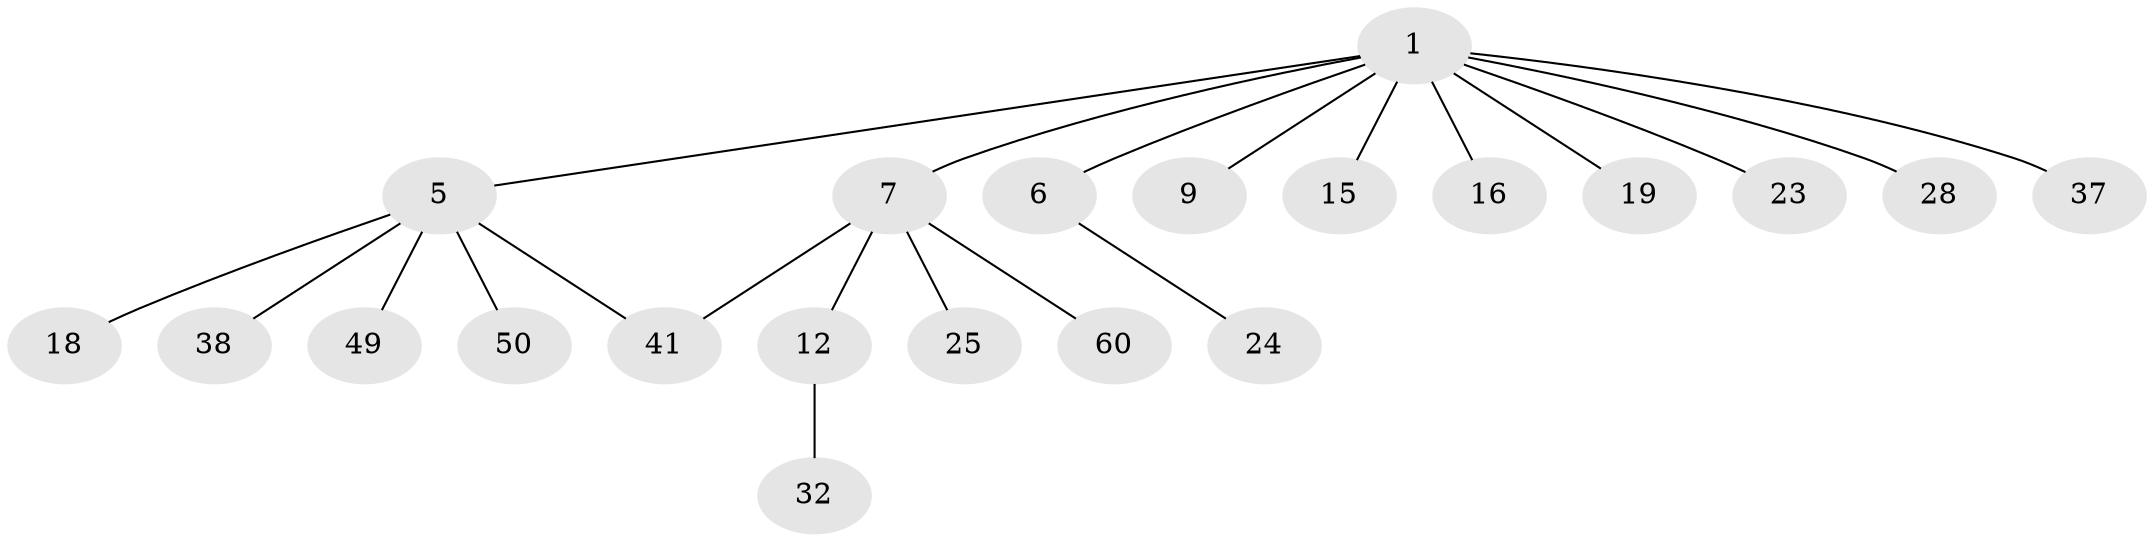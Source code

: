 // original degree distribution, {6: 0.02857142857142857, 4: 0.1, 8: 0.014285714285714285, 3: 0.12857142857142856, 2: 0.2571428571428571, 1: 0.45714285714285713, 5: 0.014285714285714285}
// Generated by graph-tools (version 1.1) at 2025/17/03/04/25 18:17:07]
// undirected, 21 vertices, 21 edges
graph export_dot {
graph [start="1"]
  node [color=gray90,style=filled];
  1 [super="+48+2+3"];
  5 [super="+13+20"];
  6;
  7 [super="+8+14"];
  9;
  12 [super="+62+26"];
  15 [super="+31+52+40"];
  16 [super="+43+45"];
  18;
  19 [super="+35+57"];
  23;
  24;
  25;
  28 [super="+70"];
  32;
  37 [super="+69+64"];
  38 [super="+61"];
  41;
  49;
  50 [super="+55"];
  60;
  1 -- 23;
  1 -- 37;
  1 -- 19 [weight=2];
  1 -- 6;
  1 -- 5;
  1 -- 7 [weight=2];
  1 -- 9;
  1 -- 15;
  1 -- 16;
  1 -- 28;
  5 -- 18;
  5 -- 50;
  5 -- 49;
  5 -- 38;
  5 -- 41;
  6 -- 24;
  7 -- 12;
  7 -- 25;
  7 -- 60;
  7 -- 41;
  12 -- 32;
}
